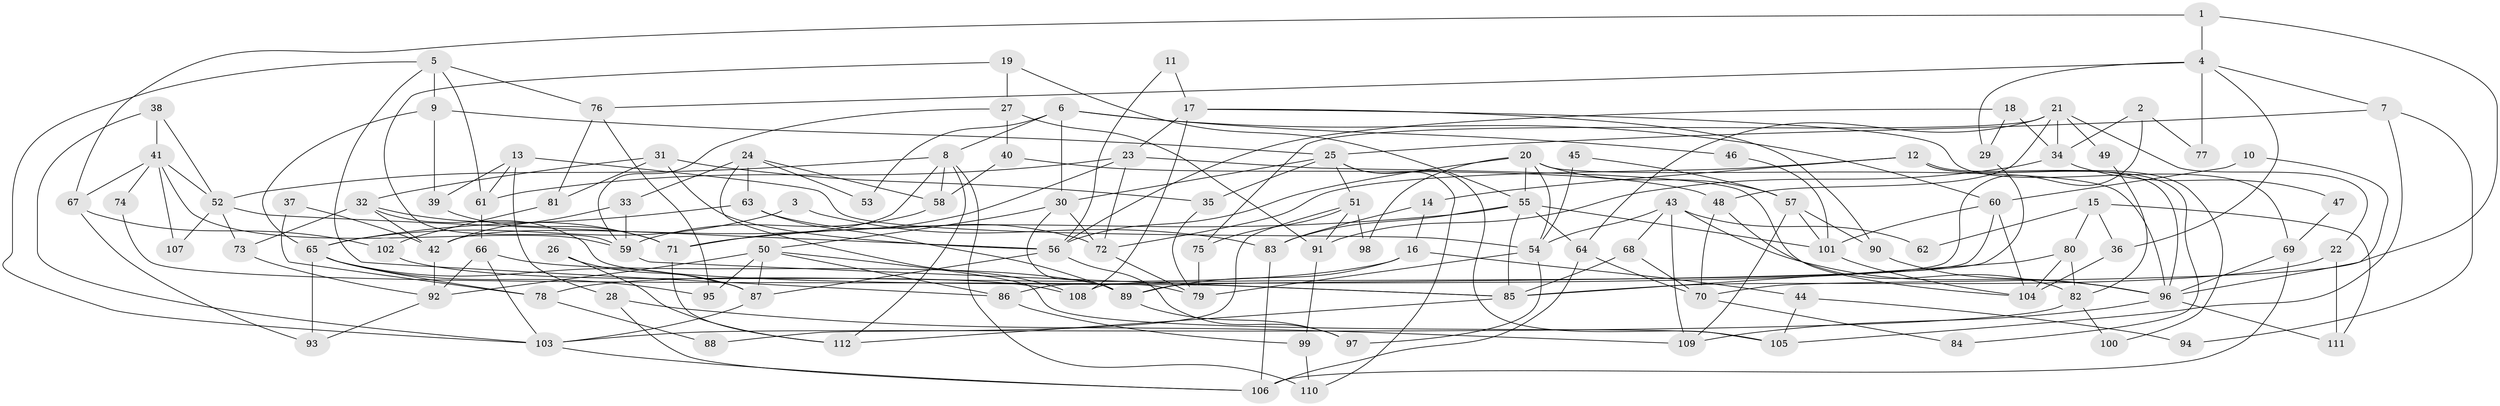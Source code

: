 // Generated by graph-tools (version 1.1) at 2025/15/03/09/25 04:15:16]
// undirected, 112 vertices, 224 edges
graph export_dot {
graph [start="1"]
  node [color=gray90,style=filled];
  1;
  2;
  3;
  4;
  5;
  6;
  7;
  8;
  9;
  10;
  11;
  12;
  13;
  14;
  15;
  16;
  17;
  18;
  19;
  20;
  21;
  22;
  23;
  24;
  25;
  26;
  27;
  28;
  29;
  30;
  31;
  32;
  33;
  34;
  35;
  36;
  37;
  38;
  39;
  40;
  41;
  42;
  43;
  44;
  45;
  46;
  47;
  48;
  49;
  50;
  51;
  52;
  53;
  54;
  55;
  56;
  57;
  58;
  59;
  60;
  61;
  62;
  63;
  64;
  65;
  66;
  67;
  68;
  69;
  70;
  71;
  72;
  73;
  74;
  75;
  76;
  77;
  78;
  79;
  80;
  81;
  82;
  83;
  84;
  85;
  86;
  87;
  88;
  89;
  90;
  91;
  92;
  93;
  94;
  95;
  96;
  97;
  98;
  99;
  100;
  101;
  102;
  103;
  104;
  105;
  106;
  107;
  108;
  109;
  110;
  111;
  112;
  1 -- 67;
  1 -- 70;
  1 -- 4;
  2 -- 86;
  2 -- 34;
  2 -- 77;
  3 -- 65;
  3 -- 83;
  4 -- 36;
  4 -- 7;
  4 -- 29;
  4 -- 76;
  4 -- 77;
  5 -- 9;
  5 -- 61;
  5 -- 76;
  5 -- 86;
  5 -- 103;
  6 -- 60;
  6 -- 30;
  6 -- 8;
  6 -- 46;
  6 -- 53;
  7 -- 105;
  7 -- 25;
  7 -- 94;
  8 -- 42;
  8 -- 52;
  8 -- 58;
  8 -- 110;
  8 -- 112;
  9 -- 25;
  9 -- 65;
  9 -- 39;
  10 -- 60;
  10 -- 96;
  11 -- 56;
  11 -- 17;
  12 -- 96;
  12 -- 72;
  12 -- 14;
  12 -- 84;
  12 -- 100;
  13 -- 54;
  13 -- 61;
  13 -- 28;
  13 -- 39;
  14 -- 83;
  14 -- 16;
  15 -- 80;
  15 -- 111;
  15 -- 36;
  15 -- 62;
  16 -- 89;
  16 -- 44;
  16 -- 78;
  17 -- 23;
  17 -- 69;
  17 -- 90;
  17 -- 108;
  18 -- 29;
  18 -- 56;
  18 -- 34;
  19 -- 59;
  19 -- 55;
  19 -- 27;
  20 -- 56;
  20 -- 57;
  20 -- 54;
  20 -- 55;
  20 -- 96;
  20 -- 98;
  21 -- 34;
  21 -- 64;
  21 -- 22;
  21 -- 48;
  21 -- 49;
  21 -- 75;
  22 -- 85;
  22 -- 111;
  23 -- 71;
  23 -- 72;
  23 -- 61;
  23 -- 104;
  24 -- 33;
  24 -- 58;
  24 -- 53;
  24 -- 63;
  24 -- 108;
  25 -- 35;
  25 -- 30;
  25 -- 51;
  25 -- 105;
  25 -- 110;
  26 -- 87;
  26 -- 112;
  27 -- 59;
  27 -- 40;
  27 -- 91;
  28 -- 109;
  28 -- 106;
  29 -- 89;
  30 -- 50;
  30 -- 72;
  30 -- 89;
  31 -- 56;
  31 -- 32;
  31 -- 35;
  31 -- 81;
  32 -- 71;
  32 -- 85;
  32 -- 42;
  32 -- 73;
  33 -- 42;
  33 -- 59;
  34 -- 91;
  34 -- 47;
  35 -- 79;
  36 -- 104;
  37 -- 78;
  37 -- 42;
  38 -- 103;
  38 -- 41;
  38 -- 52;
  39 -- 71;
  40 -- 48;
  40 -- 58;
  41 -- 59;
  41 -- 52;
  41 -- 67;
  41 -- 74;
  41 -- 107;
  42 -- 92;
  43 -- 96;
  43 -- 54;
  43 -- 62;
  43 -- 68;
  43 -- 109;
  44 -- 105;
  44 -- 94;
  45 -- 57;
  45 -- 54;
  46 -- 101;
  47 -- 69;
  48 -- 70;
  48 -- 82;
  49 -- 82;
  50 -- 86;
  50 -- 87;
  50 -- 92;
  50 -- 95;
  50 -- 105;
  51 -- 75;
  51 -- 88;
  51 -- 91;
  51 -- 98;
  52 -- 56;
  52 -- 73;
  52 -- 107;
  54 -- 97;
  54 -- 79;
  55 -- 101;
  55 -- 64;
  55 -- 71;
  55 -- 83;
  55 -- 85;
  56 -- 87;
  56 -- 97;
  57 -- 101;
  57 -- 90;
  57 -- 109;
  58 -- 59;
  59 -- 85;
  60 -- 108;
  60 -- 104;
  60 -- 101;
  61 -- 66;
  63 -- 65;
  63 -- 72;
  63 -- 89;
  64 -- 106;
  64 -- 70;
  65 -- 93;
  65 -- 95;
  65 -- 78;
  65 -- 87;
  66 -- 89;
  66 -- 92;
  66 -- 103;
  67 -- 102;
  67 -- 93;
  68 -- 85;
  68 -- 70;
  69 -- 106;
  69 -- 96;
  70 -- 84;
  71 -- 112;
  72 -- 79;
  73 -- 92;
  74 -- 79;
  75 -- 79;
  76 -- 81;
  76 -- 95;
  78 -- 88;
  80 -- 82;
  80 -- 85;
  80 -- 104;
  81 -- 102;
  82 -- 103;
  82 -- 100;
  83 -- 106;
  85 -- 112;
  86 -- 99;
  87 -- 103;
  89 -- 97;
  90 -- 96;
  91 -- 99;
  92 -- 93;
  96 -- 109;
  96 -- 111;
  99 -- 110;
  101 -- 104;
  102 -- 108;
  103 -- 106;
}
